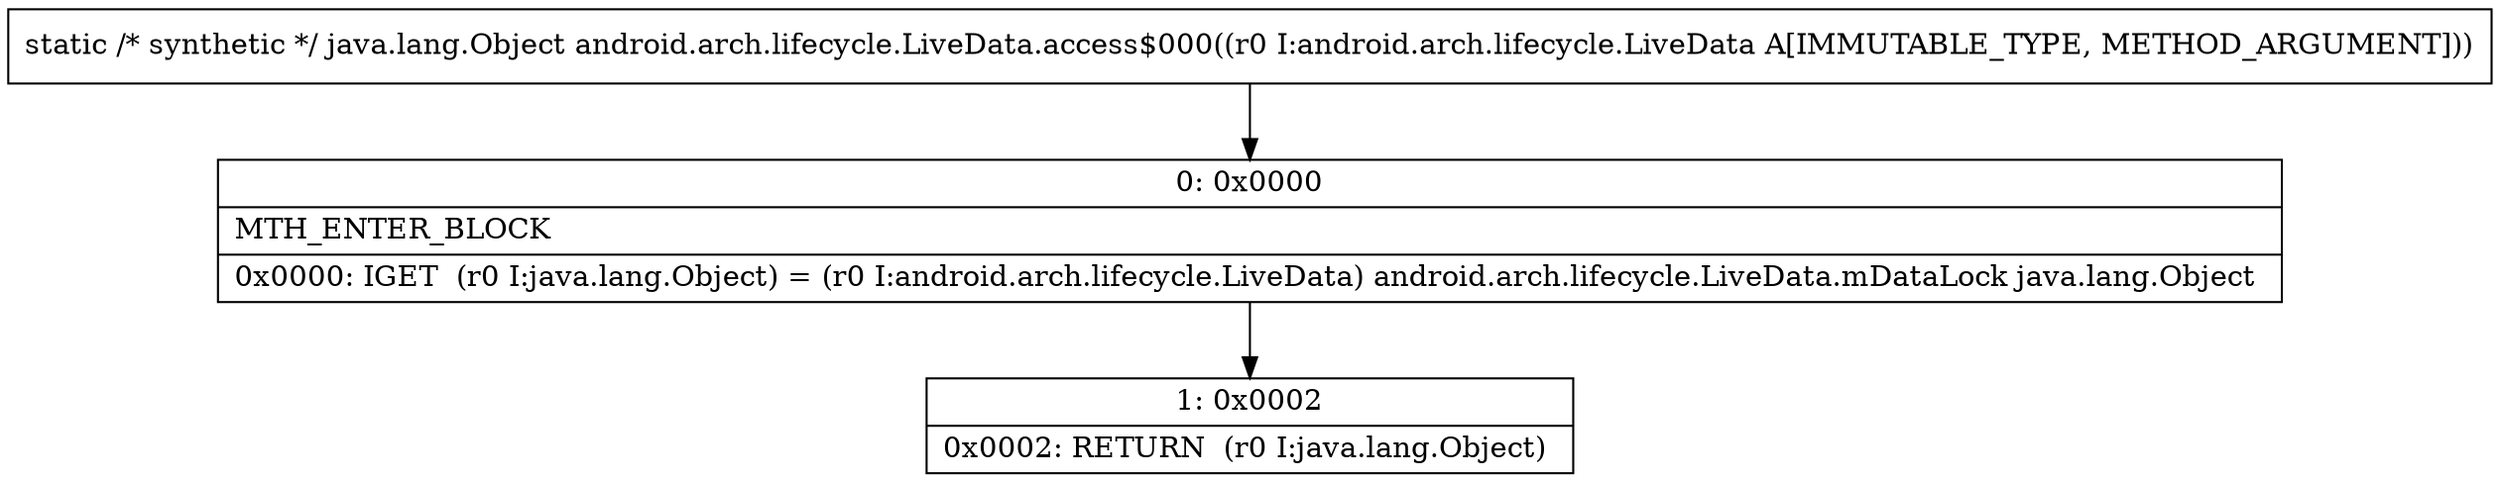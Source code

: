 digraph "CFG forandroid.arch.lifecycle.LiveData.access$000(Landroid\/arch\/lifecycle\/LiveData;)Ljava\/lang\/Object;" {
Node_0 [shape=record,label="{0\:\ 0x0000|MTH_ENTER_BLOCK\l|0x0000: IGET  (r0 I:java.lang.Object) = (r0 I:android.arch.lifecycle.LiveData) android.arch.lifecycle.LiveData.mDataLock java.lang.Object \l}"];
Node_1 [shape=record,label="{1\:\ 0x0002|0x0002: RETURN  (r0 I:java.lang.Object) \l}"];
MethodNode[shape=record,label="{static \/* synthetic *\/ java.lang.Object android.arch.lifecycle.LiveData.access$000((r0 I:android.arch.lifecycle.LiveData A[IMMUTABLE_TYPE, METHOD_ARGUMENT])) }"];
MethodNode -> Node_0;
Node_0 -> Node_1;
}

